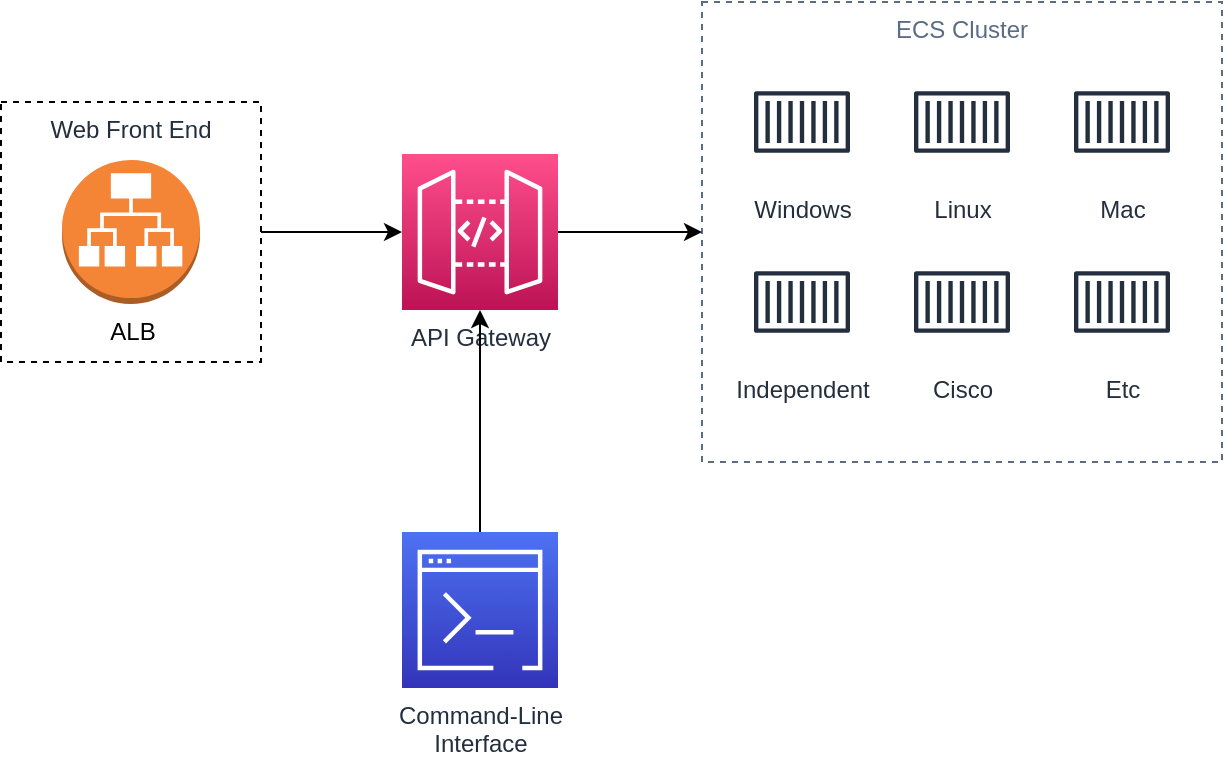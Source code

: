 <mxfile version="17.4.2" type="device"><diagram id="Ht1M8jgEwFfnCIfOTk4-" name="Page-1"><mxGraphModel dx="946" dy="601" grid="1" gridSize="10" guides="1" tooltips="1" connect="1" arrows="1" fold="1" page="1" pageScale="1" pageWidth="1169" pageHeight="827" math="0" shadow="0"><root><mxCell id="0"/><mxCell id="1" parent="0"/><mxCell id="qZwriSyzirGLfV1vGYYJ-1" value="ECS Cluster" style="fillColor=none;strokeColor=#5A6C86;dashed=1;verticalAlign=top;fontStyle=0;fontColor=#5A6C86;" vertex="1" parent="1"><mxGeometry x="440" y="110" width="260" height="230" as="geometry"/></mxCell><mxCell id="qZwriSyzirGLfV1vGYYJ-3" value="Independent" style="sketch=0;outlineConnect=0;fontColor=#232F3E;gradientColor=none;strokeColor=#232F3E;fillColor=#ffffff;dashed=0;verticalLabelPosition=bottom;verticalAlign=top;align=center;html=1;fontSize=12;fontStyle=0;aspect=fixed;shape=mxgraph.aws4.resourceIcon;resIcon=mxgraph.aws4.container_1;" vertex="1" parent="1"><mxGeometry x="460" y="230" width="60" height="60" as="geometry"/></mxCell><mxCell id="qZwriSyzirGLfV1vGYYJ-5" value="Mac" style="sketch=0;outlineConnect=0;fontColor=#232F3E;gradientColor=none;strokeColor=#232F3E;fillColor=#ffffff;dashed=0;verticalLabelPosition=bottom;verticalAlign=top;align=center;html=1;fontSize=12;fontStyle=0;aspect=fixed;shape=mxgraph.aws4.resourceIcon;resIcon=mxgraph.aws4.container_1;" vertex="1" parent="1"><mxGeometry x="620" y="140" width="60" height="60" as="geometry"/></mxCell><mxCell id="qZwriSyzirGLfV1vGYYJ-6" value="Cisco" style="sketch=0;outlineConnect=0;fontColor=#232F3E;gradientColor=none;strokeColor=#232F3E;fillColor=#ffffff;dashed=0;verticalLabelPosition=bottom;verticalAlign=top;align=center;html=1;fontSize=12;fontStyle=0;aspect=fixed;shape=mxgraph.aws4.resourceIcon;resIcon=mxgraph.aws4.container_1;" vertex="1" parent="1"><mxGeometry x="540" y="230" width="60" height="60" as="geometry"/></mxCell><mxCell id="qZwriSyzirGLfV1vGYYJ-7" value="Linux" style="sketch=0;outlineConnect=0;fontColor=#232F3E;gradientColor=none;strokeColor=#232F3E;fillColor=#ffffff;dashed=0;verticalLabelPosition=bottom;verticalAlign=top;align=center;html=1;fontSize=12;fontStyle=0;aspect=fixed;shape=mxgraph.aws4.resourceIcon;resIcon=mxgraph.aws4.container_1;" vertex="1" parent="1"><mxGeometry x="540" y="140" width="60" height="60" as="geometry"/></mxCell><mxCell id="qZwriSyzirGLfV1vGYYJ-8" value="Windows" style="sketch=0;outlineConnect=0;fontColor=#232F3E;gradientColor=none;strokeColor=#232F3E;fillColor=#ffffff;dashed=0;verticalLabelPosition=bottom;verticalAlign=top;align=center;html=1;fontSize=12;fontStyle=0;aspect=fixed;shape=mxgraph.aws4.resourceIcon;resIcon=mxgraph.aws4.container_1;" vertex="1" parent="1"><mxGeometry x="460" y="140" width="60" height="60" as="geometry"/></mxCell><mxCell id="qZwriSyzirGLfV1vGYYJ-9" value="Etc" style="sketch=0;outlineConnect=0;fontColor=#232F3E;gradientColor=none;strokeColor=#232F3E;fillColor=#ffffff;dashed=0;verticalLabelPosition=bottom;verticalAlign=top;align=center;html=1;fontSize=12;fontStyle=0;aspect=fixed;shape=mxgraph.aws4.resourceIcon;resIcon=mxgraph.aws4.container_1;" vertex="1" parent="1"><mxGeometry x="620" y="230" width="60" height="60" as="geometry"/></mxCell><mxCell id="qZwriSyzirGLfV1vGYYJ-11" style="edgeStyle=orthogonalEdgeStyle;rounded=0;orthogonalLoop=1;jettySize=auto;html=1;entryX=0;entryY=0.5;entryDx=0;entryDy=0;" edge="1" parent="1" source="qZwriSyzirGLfV1vGYYJ-10" target="qZwriSyzirGLfV1vGYYJ-1"><mxGeometry relative="1" as="geometry"/></mxCell><mxCell id="qZwriSyzirGLfV1vGYYJ-10" value="API Gateway" style="sketch=0;points=[[0,0,0],[0.25,0,0],[0.5,0,0],[0.75,0,0],[1,0,0],[0,1,0],[0.25,1,0],[0.5,1,0],[0.75,1,0],[1,1,0],[0,0.25,0],[0,0.5,0],[0,0.75,0],[1,0.25,0],[1,0.5,0],[1,0.75,0]];outlineConnect=0;fontColor=#232F3E;gradientColor=#FF4F8B;gradientDirection=north;fillColor=#BC1356;strokeColor=#ffffff;dashed=0;verticalLabelPosition=bottom;verticalAlign=top;align=center;html=1;fontSize=12;fontStyle=0;aspect=fixed;shape=mxgraph.aws4.resourceIcon;resIcon=mxgraph.aws4.api_gateway;" vertex="1" parent="1"><mxGeometry x="290" y="186" width="78" height="78" as="geometry"/></mxCell><mxCell id="qZwriSyzirGLfV1vGYYJ-12" value="ALB" style="outlineConnect=0;dashed=0;verticalLabelPosition=bottom;verticalAlign=top;align=center;html=1;shape=mxgraph.aws3.application_load_balancer;fillColor=#F58536;gradientColor=none;" vertex="1" parent="1"><mxGeometry x="120" y="189" width="69" height="72" as="geometry"/></mxCell><mxCell id="qZwriSyzirGLfV1vGYYJ-14" style="edgeStyle=orthogonalEdgeStyle;rounded=0;orthogonalLoop=1;jettySize=auto;html=1;entryX=0;entryY=0.5;entryDx=0;entryDy=0;entryPerimeter=0;" edge="1" parent="1" source="qZwriSyzirGLfV1vGYYJ-13" target="qZwriSyzirGLfV1vGYYJ-10"><mxGeometry relative="1" as="geometry"/></mxCell><mxCell id="qZwriSyzirGLfV1vGYYJ-13" value="Web Front End" style="fillColor=none;strokeColor=default;dashed=1;verticalAlign=top;fontStyle=0;fontColor=#232F3D;" vertex="1" parent="1"><mxGeometry x="89.5" y="160" width="130" height="130" as="geometry"/></mxCell><mxCell id="qZwriSyzirGLfV1vGYYJ-16" style="edgeStyle=orthogonalEdgeStyle;rounded=0;orthogonalLoop=1;jettySize=auto;html=1;entryX=0.5;entryY=1;entryDx=0;entryDy=0;entryPerimeter=0;" edge="1" parent="1" source="qZwriSyzirGLfV1vGYYJ-15" target="qZwriSyzirGLfV1vGYYJ-10"><mxGeometry relative="1" as="geometry"/></mxCell><mxCell id="qZwriSyzirGLfV1vGYYJ-15" value="Command-Line&lt;br&gt;Interface" style="sketch=0;points=[[0,0,0],[0.25,0,0],[0.5,0,0],[0.75,0,0],[1,0,0],[0,1,0],[0.25,1,0],[0.5,1,0],[0.75,1,0],[1,1,0],[0,0.25,0],[0,0.5,0],[0,0.75,0],[1,0.25,0],[1,0.5,0],[1,0.75,0]];outlineConnect=0;fontColor=#232F3E;gradientColor=#4D72F3;gradientDirection=north;fillColor=#3334B9;strokeColor=#ffffff;dashed=0;verticalLabelPosition=bottom;verticalAlign=top;align=center;html=1;fontSize=12;fontStyle=0;aspect=fixed;shape=mxgraph.aws4.resourceIcon;resIcon=mxgraph.aws4.command_line_interface;" vertex="1" parent="1"><mxGeometry x="290" y="375" width="78" height="78" as="geometry"/></mxCell></root></mxGraphModel></diagram></mxfile>